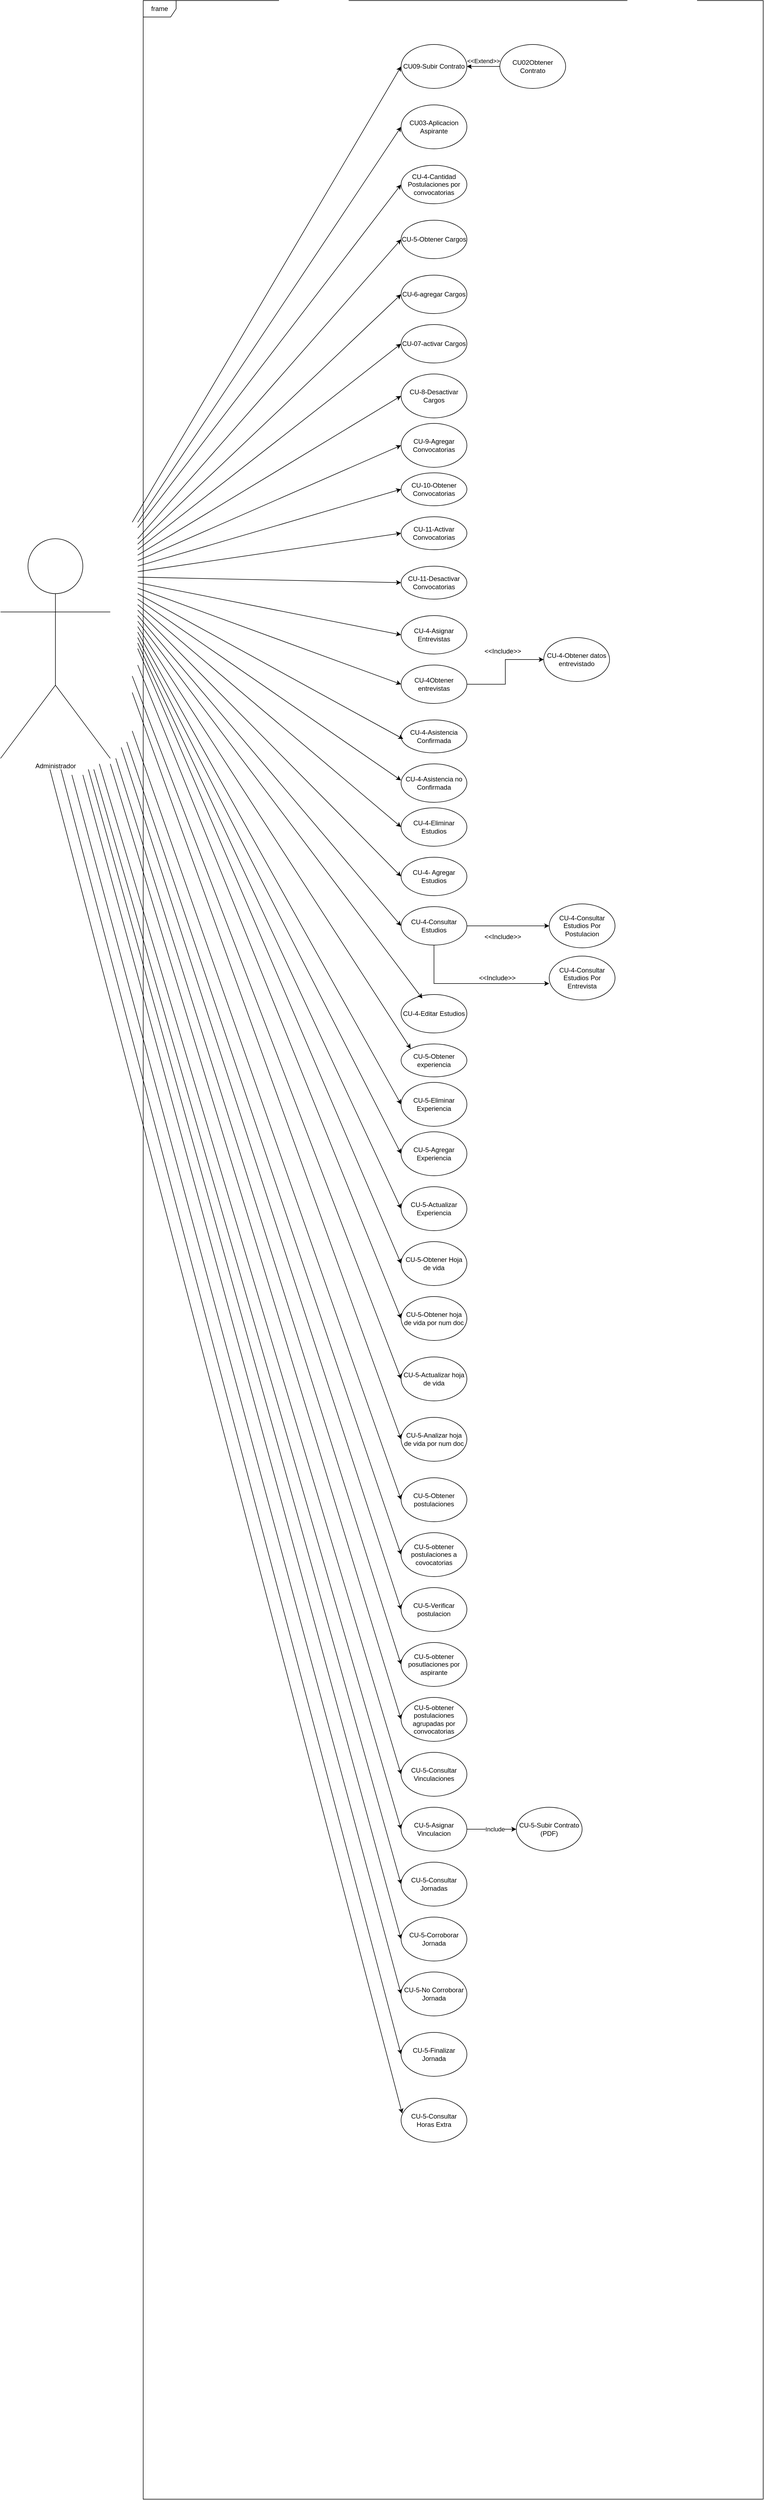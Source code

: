 <mxfile version="27.1.3">
  <diagram name="Page-1" id="wUN6H1lcWO4DdGAX0yAD">
    <mxGraphModel dx="2559" dy="2023" grid="1" gridSize="10" guides="1" tooltips="1" connect="1" arrows="1" fold="1" page="1" pageScale="1" pageWidth="827" pageHeight="1169" math="0" shadow="0">
      <root>
        <mxCell id="0" />
        <mxCell id="1" parent="0" />
        <mxCell id="Hyow0m5JbVgt7_qZ0yXR-1" value="frame" style="shape=umlFrame;whiteSpace=wrap;html=1;pointerEvents=0;" vertex="1" parent="1">
          <mxGeometry x="-80" y="-570" width="1130" height="4550" as="geometry" />
        </mxCell>
        <mxCell id="Hyow0m5JbVgt7_qZ0yXR-2" value="Administrador" style="shape=umlActor;verticalLabelPosition=bottom;verticalAlign=top;html=1;outlineConnect=0;" vertex="1" parent="1">
          <mxGeometry x="-340" y="410" width="200" height="400" as="geometry" />
        </mxCell>
        <mxCell id="Hyow0m5JbVgt7_qZ0yXR-3" value="CU09-Subir Contrato" style="ellipse;whiteSpace=wrap;html=1;" vertex="1" parent="1">
          <mxGeometry x="390" y="-490" width="120" height="80" as="geometry" />
        </mxCell>
        <mxCell id="Hyow0m5JbVgt7_qZ0yXR-4" value="CU03-Aplicacion Aspirante" style="ellipse;whiteSpace=wrap;html=1;" vertex="1" parent="1">
          <mxGeometry x="390" y="-380" width="120" height="80" as="geometry" />
        </mxCell>
        <mxCell id="Hyow0m5JbVgt7_qZ0yXR-5" value="CU-8-Desactivar Cargos" style="ellipse;whiteSpace=wrap;html=1;" vertex="1" parent="1">
          <mxGeometry x="390" y="110" width="120" height="80" as="geometry" />
        </mxCell>
        <mxCell id="Hyow0m5JbVgt7_qZ0yXR-6" value="CU-4-Cantidad Postulaciones por convocatorias" style="ellipse;whiteSpace=wrap;html=1;" vertex="1" parent="1">
          <mxGeometry x="390" y="-270" width="120" height="70" as="geometry" />
        </mxCell>
        <mxCell id="Hyow0m5JbVgt7_qZ0yXR-7" value="CU-4-Asistencia no Confirmada" style="ellipse;whiteSpace=wrap;html=1;" vertex="1" parent="1">
          <mxGeometry x="390" y="820" width="120" height="70" as="geometry" />
        </mxCell>
        <mxCell id="Hyow0m5JbVgt7_qZ0yXR-9" value="CU-4-Eliminar Estudios" style="ellipse;whiteSpace=wrap;html=1;" vertex="1" parent="1">
          <mxGeometry x="390" y="900" width="120" height="70" as="geometry" />
        </mxCell>
        <mxCell id="Hyow0m5JbVgt7_qZ0yXR-10" style="edgeStyle=orthogonalEdgeStyle;rounded=0;orthogonalLoop=1;jettySize=auto;html=1;entryX=0;entryY=0.5;entryDx=0;entryDy=0;" edge="1" parent="1" source="Hyow0m5JbVgt7_qZ0yXR-11" target="Hyow0m5JbVgt7_qZ0yXR-44">
          <mxGeometry relative="1" as="geometry" />
        </mxCell>
        <mxCell id="Hyow0m5JbVgt7_qZ0yXR-11" value="CU-4-Consultar Estudios" style="ellipse;whiteSpace=wrap;html=1;" vertex="1" parent="1">
          <mxGeometry x="390" y="1080" width="120" height="70" as="geometry" />
        </mxCell>
        <mxCell id="Hyow0m5JbVgt7_qZ0yXR-12" value="CU-5-Obtener experiencia" style="ellipse;whiteSpace=wrap;html=1;" vertex="1" parent="1">
          <mxGeometry x="390" y="1330" width="120" height="60" as="geometry" />
        </mxCell>
        <mxCell id="Hyow0m5JbVgt7_qZ0yXR-14" style="edgeStyle=orthogonalEdgeStyle;rounded=0;orthogonalLoop=1;jettySize=auto;html=1;entryX=1;entryY=0.5;entryDx=0;entryDy=0;" edge="1" parent="1" source="Hyow0m5JbVgt7_qZ0yXR-16" target="Hyow0m5JbVgt7_qZ0yXR-3">
          <mxGeometry relative="1" as="geometry" />
        </mxCell>
        <mxCell id="Hyow0m5JbVgt7_qZ0yXR-15" value="&amp;lt;&amp;lt;Extend&amp;gt;&amp;gt;" style="edgeLabel;html=1;align=center;verticalAlign=middle;resizable=0;points=[];" vertex="1" connectable="0" parent="Hyow0m5JbVgt7_qZ0yXR-14">
          <mxGeometry x="-0.004" y="2" relative="1" as="geometry">
            <mxPoint y="-12" as="offset" />
          </mxGeometry>
        </mxCell>
        <mxCell id="Hyow0m5JbVgt7_qZ0yXR-16" value="CU02Obtener Contrato" style="ellipse;whiteSpace=wrap;html=1;" vertex="1" parent="1">
          <mxGeometry x="570" y="-490" width="120" height="80" as="geometry" />
        </mxCell>
        <mxCell id="Hyow0m5JbVgt7_qZ0yXR-17" value="CU-4-Asistencia Confirmada" style="ellipse;whiteSpace=wrap;html=1;" vertex="1" parent="1">
          <mxGeometry x="390" y="740" width="120" height="60" as="geometry" />
        </mxCell>
        <mxCell id="Hyow0m5JbVgt7_qZ0yXR-18" value="CU-4-Editar Estudios" style="ellipse;whiteSpace=wrap;html=1;" vertex="1" parent="1">
          <mxGeometry x="390" y="1240" width="120" height="70" as="geometry" />
        </mxCell>
        <mxCell id="Hyow0m5JbVgt7_qZ0yXR-19" value="CU-4- Agregar Estudios" style="ellipse;whiteSpace=wrap;html=1;" vertex="1" parent="1">
          <mxGeometry x="390" y="990" width="120" height="70" as="geometry" />
        </mxCell>
        <mxCell id="Hyow0m5JbVgt7_qZ0yXR-20" value="" style="endArrow=classic;html=1;rounded=0;entryX=0;entryY=0.5;entryDx=0;entryDy=0;" edge="1" parent="1" target="Hyow0m5JbVgt7_qZ0yXR-3">
          <mxGeometry width="50" height="50" relative="1" as="geometry">
            <mxPoint x="-100" y="380" as="sourcePoint" />
            <mxPoint x="950" y="150" as="targetPoint" />
          </mxGeometry>
        </mxCell>
        <mxCell id="Hyow0m5JbVgt7_qZ0yXR-21" value="" style="endArrow=classic;html=1;rounded=0;entryX=0;entryY=0.5;entryDx=0;entryDy=0;" edge="1" parent="1" target="Hyow0m5JbVgt7_qZ0yXR-4">
          <mxGeometry width="50" height="50" relative="1" as="geometry">
            <mxPoint x="-90" y="380" as="sourcePoint" />
            <mxPoint x="950" y="150" as="targetPoint" />
          </mxGeometry>
        </mxCell>
        <mxCell id="Hyow0m5JbVgt7_qZ0yXR-22" value="" style="endArrow=classic;html=1;rounded=0;entryX=0;entryY=0.5;entryDx=0;entryDy=0;" edge="1" parent="1" target="Hyow0m5JbVgt7_qZ0yXR-33">
          <mxGeometry width="50" height="50" relative="1" as="geometry">
            <mxPoint x="-90" y="410" as="sourcePoint" />
            <mxPoint x="420" y="200" as="targetPoint" />
          </mxGeometry>
        </mxCell>
        <mxCell id="Hyow0m5JbVgt7_qZ0yXR-23" value="" style="endArrow=classic;html=1;rounded=0;entryX=0;entryY=0.5;entryDx=0;entryDy=0;" edge="1" parent="1" target="Hyow0m5JbVgt7_qZ0yXR-6">
          <mxGeometry width="50" height="50" relative="1" as="geometry">
            <mxPoint x="-90" y="390" as="sourcePoint" />
            <mxPoint x="420" y="200" as="targetPoint" />
          </mxGeometry>
        </mxCell>
        <mxCell id="Hyow0m5JbVgt7_qZ0yXR-24" value="" style="endArrow=classic;html=1;rounded=0;entryX=0;entryY=0.5;entryDx=0;entryDy=0;" edge="1" parent="1" target="Hyow0m5JbVgt7_qZ0yXR-34">
          <mxGeometry width="50" height="50" relative="1" as="geometry">
            <mxPoint x="-90" y="420" as="sourcePoint" />
            <mxPoint x="420" y="200" as="targetPoint" />
          </mxGeometry>
        </mxCell>
        <mxCell id="Hyow0m5JbVgt7_qZ0yXR-25" value="" style="endArrow=classic;html=1;rounded=0;entryX=0;entryY=0.5;entryDx=0;entryDy=0;" edge="1" parent="1" target="Hyow0m5JbVgt7_qZ0yXR-35">
          <mxGeometry width="50" height="50" relative="1" as="geometry">
            <mxPoint x="-90" y="430" as="sourcePoint" />
            <mxPoint x="420" y="510" as="targetPoint" />
          </mxGeometry>
        </mxCell>
        <mxCell id="Hyow0m5JbVgt7_qZ0yXR-26" value="" style="endArrow=classic;html=1;rounded=0;entryX=0;entryY=0.5;entryDx=0;entryDy=0;" edge="1" parent="1" target="Hyow0m5JbVgt7_qZ0yXR-36">
          <mxGeometry width="50" height="50" relative="1" as="geometry">
            <mxPoint x="-90" y="450" as="sourcePoint" />
            <mxPoint x="420" y="510" as="targetPoint" />
          </mxGeometry>
        </mxCell>
        <mxCell id="Hyow0m5JbVgt7_qZ0yXR-27" value="" style="endArrow=classic;html=1;rounded=0;entryX=0;entryY=0.5;entryDx=0;entryDy=0;" edge="1" parent="1" target="Hyow0m5JbVgt7_qZ0yXR-5">
          <mxGeometry width="50" height="50" relative="1" as="geometry">
            <mxPoint x="-90" y="440" as="sourcePoint" />
            <mxPoint x="420" y="720" as="targetPoint" />
          </mxGeometry>
        </mxCell>
        <mxCell id="Hyow0m5JbVgt7_qZ0yXR-28" value="" style="endArrow=classic;html=1;rounded=0;entryX=0;entryY=0.5;entryDx=0;entryDy=0;" edge="1" parent="1" target="Hyow0m5JbVgt7_qZ0yXR-37">
          <mxGeometry width="50" height="50" relative="1" as="geometry">
            <mxPoint x="-90" y="460" as="sourcePoint" />
            <mxPoint x="420" y="720" as="targetPoint" />
          </mxGeometry>
        </mxCell>
        <mxCell id="Hyow0m5JbVgt7_qZ0yXR-29" value="" style="endArrow=classic;html=1;rounded=0;entryX=0;entryY=0.5;entryDx=0;entryDy=0;" edge="1" parent="1" target="Hyow0m5JbVgt7_qZ0yXR-38">
          <mxGeometry width="50" height="50" relative="1" as="geometry">
            <mxPoint x="-90" y="470" as="sourcePoint" />
            <mxPoint x="420" y="720" as="targetPoint" />
          </mxGeometry>
        </mxCell>
        <mxCell id="Hyow0m5JbVgt7_qZ0yXR-30" value="" style="endArrow=classic;html=1;rounded=0;entryX=0;entryY=0.5;entryDx=0;entryDy=0;" edge="1" parent="1" target="Hyow0m5JbVgt7_qZ0yXR-41">
          <mxGeometry width="50" height="50" relative="1" as="geometry">
            <mxPoint x="-90" y="480" as="sourcePoint" />
            <mxPoint x="420" y="720" as="targetPoint" />
          </mxGeometry>
        </mxCell>
        <mxCell id="Hyow0m5JbVgt7_qZ0yXR-31" value="" style="endArrow=classic;html=1;rounded=0;entryX=0;entryY=0.5;entryDx=0;entryDy=0;" edge="1" parent="1" target="Hyow0m5JbVgt7_qZ0yXR-46">
          <mxGeometry width="50" height="50" relative="1" as="geometry">
            <mxPoint x="-90" y="490" as="sourcePoint" />
            <mxPoint x="420" y="830" as="targetPoint" />
          </mxGeometry>
        </mxCell>
        <mxCell id="Hyow0m5JbVgt7_qZ0yXR-33" value="CU-5-Obtener Cargos" style="ellipse;whiteSpace=wrap;html=1;" vertex="1" parent="1">
          <mxGeometry x="390" y="-170" width="120" height="70" as="geometry" />
        </mxCell>
        <mxCell id="Hyow0m5JbVgt7_qZ0yXR-34" value="CU-6-agregar Cargos" style="ellipse;whiteSpace=wrap;html=1;" vertex="1" parent="1">
          <mxGeometry x="390" y="-70" width="120" height="70" as="geometry" />
        </mxCell>
        <mxCell id="Hyow0m5JbVgt7_qZ0yXR-35" value="CU-07-activar Cargos" style="ellipse;whiteSpace=wrap;html=1;" vertex="1" parent="1">
          <mxGeometry x="390" y="20" width="120" height="70" as="geometry" />
        </mxCell>
        <mxCell id="Hyow0m5JbVgt7_qZ0yXR-36" value="CU-9-Agregar Convocatorias" style="ellipse;whiteSpace=wrap;html=1;" vertex="1" parent="1">
          <mxGeometry x="390" y="200" width="120" height="80" as="geometry" />
        </mxCell>
        <mxCell id="Hyow0m5JbVgt7_qZ0yXR-37" value="CU-10-Obtener Convocatorias" style="ellipse;whiteSpace=wrap;html=1;" vertex="1" parent="1">
          <mxGeometry x="390" y="290" width="120" height="60" as="geometry" />
        </mxCell>
        <mxCell id="Hyow0m5JbVgt7_qZ0yXR-38" value="CU-11-Activar Convocatorias" style="ellipse;whiteSpace=wrap;html=1;" vertex="1" parent="1">
          <mxGeometry x="390" y="370" width="120" height="60" as="geometry" />
        </mxCell>
        <mxCell id="Hyow0m5JbVgt7_qZ0yXR-39" style="edgeStyle=orthogonalEdgeStyle;rounded=0;orthogonalLoop=1;jettySize=auto;html=1;" edge="1" parent="1" source="Hyow0m5JbVgt7_qZ0yXR-40" target="Hyow0m5JbVgt7_qZ0yXR-42">
          <mxGeometry relative="1" as="geometry" />
        </mxCell>
        <mxCell id="Hyow0m5JbVgt7_qZ0yXR-40" value="CU-4Obtener entrevistas" style="ellipse;whiteSpace=wrap;html=1;" vertex="1" parent="1">
          <mxGeometry x="390" y="640" width="120" height="70" as="geometry" />
        </mxCell>
        <mxCell id="Hyow0m5JbVgt7_qZ0yXR-41" value="CU-11-Desactivar Convocatorias" style="ellipse;whiteSpace=wrap;html=1;" vertex="1" parent="1">
          <mxGeometry x="390" y="460" width="120" height="60" as="geometry" />
        </mxCell>
        <mxCell id="Hyow0m5JbVgt7_qZ0yXR-42" value="CU-4-Obtener datos entrevistado" style="ellipse;whiteSpace=wrap;html=1;" vertex="1" parent="1">
          <mxGeometry x="650" y="590" width="120" height="80" as="geometry" />
        </mxCell>
        <mxCell id="Hyow0m5JbVgt7_qZ0yXR-43" value="&amp;lt;&amp;lt;Include&amp;gt;&amp;gt;" style="text;html=1;align=center;verticalAlign=middle;resizable=0;points=[];autosize=1;strokeColor=none;fillColor=none;" vertex="1" parent="1">
          <mxGeometry x="530" y="600" width="90" height="30" as="geometry" />
        </mxCell>
        <mxCell id="Hyow0m5JbVgt7_qZ0yXR-44" value="CU-4-Consultar Estudios Por Postulacion" style="ellipse;whiteSpace=wrap;html=1;" vertex="1" parent="1">
          <mxGeometry x="660" y="1075" width="120" height="80" as="geometry" />
        </mxCell>
        <mxCell id="Hyow0m5JbVgt7_qZ0yXR-45" value="CU-4-Consultar Estudios Por Entrevista" style="ellipse;whiteSpace=wrap;html=1;" vertex="1" parent="1">
          <mxGeometry x="660" y="1170" width="120" height="80" as="geometry" />
        </mxCell>
        <mxCell id="Hyow0m5JbVgt7_qZ0yXR-46" value="CU-4-Asignar Entrevistas" style="ellipse;whiteSpace=wrap;html=1;" vertex="1" parent="1">
          <mxGeometry x="390" y="550" width="120" height="70" as="geometry" />
        </mxCell>
        <mxCell id="Hyow0m5JbVgt7_qZ0yXR-47" value="&amp;lt;&amp;lt;Include&amp;gt;&amp;gt;" style="text;html=1;align=center;verticalAlign=middle;resizable=0;points=[];autosize=1;strokeColor=none;fillColor=none;" vertex="1" parent="1">
          <mxGeometry x="530" y="1120" width="90" height="30" as="geometry" />
        </mxCell>
        <mxCell id="Hyow0m5JbVgt7_qZ0yXR-48" style="edgeStyle=orthogonalEdgeStyle;rounded=0;orthogonalLoop=1;jettySize=auto;html=1;entryX=0;entryY=0.625;entryDx=0;entryDy=0;entryPerimeter=0;" edge="1" parent="1" source="Hyow0m5JbVgt7_qZ0yXR-11" target="Hyow0m5JbVgt7_qZ0yXR-45">
          <mxGeometry relative="1" as="geometry">
            <Array as="points">
              <mxPoint x="450" y="1220" />
            </Array>
          </mxGeometry>
        </mxCell>
        <mxCell id="Hyow0m5JbVgt7_qZ0yXR-49" value="&amp;lt;&amp;lt;Include&amp;gt;&amp;gt;" style="text;html=1;align=center;verticalAlign=middle;resizable=0;points=[];autosize=1;strokeColor=none;fillColor=none;" vertex="1" parent="1">
          <mxGeometry x="520" y="1195" width="90" height="30" as="geometry" />
        </mxCell>
        <mxCell id="Hyow0m5JbVgt7_qZ0yXR-50" value="CU-5-Eliminar Experiencia" style="ellipse;whiteSpace=wrap;html=1;" vertex="1" parent="1">
          <mxGeometry x="390" y="1400" width="120" height="80" as="geometry" />
        </mxCell>
        <mxCell id="Hyow0m5JbVgt7_qZ0yXR-51" value="CU-5-Agregar Experiencia" style="ellipse;whiteSpace=wrap;html=1;" vertex="1" parent="1">
          <mxGeometry x="390" y="1490" width="120" height="80" as="geometry" />
        </mxCell>
        <mxCell id="Hyow0m5JbVgt7_qZ0yXR-52" value="CU-5-Actualizar Experiencia" style="ellipse;whiteSpace=wrap;html=1;" vertex="1" parent="1">
          <mxGeometry x="390" y="1590" width="120" height="80" as="geometry" />
        </mxCell>
        <mxCell id="Hyow0m5JbVgt7_qZ0yXR-53" value="CU-5-Obtener Hoja de vida" style="ellipse;whiteSpace=wrap;html=1;" vertex="1" parent="1">
          <mxGeometry x="390" y="1690" width="120" height="80" as="geometry" />
        </mxCell>
        <mxCell id="Hyow0m5JbVgt7_qZ0yXR-54" value="CU-5-Obtener hoja de vida por num doc" style="ellipse;whiteSpace=wrap;html=1;" vertex="1" parent="1">
          <mxGeometry x="390" y="1790" width="120" height="80" as="geometry" />
        </mxCell>
        <mxCell id="Hyow0m5JbVgt7_qZ0yXR-55" value="CU-5-Actualizar hoja de vida" style="ellipse;whiteSpace=wrap;html=1;" vertex="1" parent="1">
          <mxGeometry x="390" y="1900" width="120" height="80" as="geometry" />
        </mxCell>
        <mxCell id="Hyow0m5JbVgt7_qZ0yXR-56" value="CU-5-Analizar hoja de vida por num doc" style="ellipse;whiteSpace=wrap;html=1;" vertex="1" parent="1">
          <mxGeometry x="390" y="2010" width="120" height="80" as="geometry" />
        </mxCell>
        <mxCell id="Hyow0m5JbVgt7_qZ0yXR-57" value="CU-5-Obtener postulaciones" style="ellipse;whiteSpace=wrap;html=1;" vertex="1" parent="1">
          <mxGeometry x="390" y="2120" width="120" height="80" as="geometry" />
        </mxCell>
        <mxCell id="Hyow0m5JbVgt7_qZ0yXR-58" value="CU-5-obtener postulaciones a covocatorias" style="ellipse;whiteSpace=wrap;html=1;" vertex="1" parent="1">
          <mxGeometry x="390" y="2220" width="120" height="80" as="geometry" />
        </mxCell>
        <mxCell id="Hyow0m5JbVgt7_qZ0yXR-59" value="CU-5-Verificar postulacion" style="ellipse;whiteSpace=wrap;html=1;" vertex="1" parent="1">
          <mxGeometry x="390" y="2320" width="120" height="80" as="geometry" />
        </mxCell>
        <mxCell id="Hyow0m5JbVgt7_qZ0yXR-60" value="CU-5-obtener posutlaciones por aspirante" style="ellipse;whiteSpace=wrap;html=1;" vertex="1" parent="1">
          <mxGeometry x="390" y="2420" width="120" height="80" as="geometry" />
        </mxCell>
        <mxCell id="Hyow0m5JbVgt7_qZ0yXR-61" value="CU-5-obtener postulaciones agrupadas por convocatorias" style="ellipse;whiteSpace=wrap;html=1;" vertex="1" parent="1">
          <mxGeometry x="390" y="2520" width="120" height="80" as="geometry" />
        </mxCell>
        <mxCell id="Hyow0m5JbVgt7_qZ0yXR-62" value="CU-5-Consultar Vinculaciones" style="ellipse;whiteSpace=wrap;html=1;" vertex="1" parent="1">
          <mxGeometry x="390" y="2620" width="120" height="80" as="geometry" />
        </mxCell>
        <mxCell id="Hyow0m5JbVgt7_qZ0yXR-63" style="edgeStyle=orthogonalEdgeStyle;rounded=0;orthogonalLoop=1;jettySize=auto;html=1;" edge="1" parent="1" source="Hyow0m5JbVgt7_qZ0yXR-65" target="Hyow0m5JbVgt7_qZ0yXR-66">
          <mxGeometry relative="1" as="geometry" />
        </mxCell>
        <mxCell id="Hyow0m5JbVgt7_qZ0yXR-64" value="Include" style="edgeLabel;html=1;align=center;verticalAlign=middle;resizable=0;points=[];" vertex="1" connectable="0" parent="Hyow0m5JbVgt7_qZ0yXR-63">
          <mxGeometry x="0.127" relative="1" as="geometry">
            <mxPoint as="offset" />
          </mxGeometry>
        </mxCell>
        <mxCell id="Hyow0m5JbVgt7_qZ0yXR-65" value="CU-5-Asignar Vinculacion" style="ellipse;whiteSpace=wrap;html=1;" vertex="1" parent="1">
          <mxGeometry x="390" y="2720" width="120" height="80" as="geometry" />
        </mxCell>
        <mxCell id="Hyow0m5JbVgt7_qZ0yXR-66" value="CU-5-Subir Contrato (PDF)" style="ellipse;whiteSpace=wrap;html=1;" vertex="1" parent="1">
          <mxGeometry x="600" y="2720" width="120" height="80" as="geometry" />
        </mxCell>
        <mxCell id="Hyow0m5JbVgt7_qZ0yXR-67" value="CU-5-Consultar Jornadas" style="ellipse;whiteSpace=wrap;html=1;" vertex="1" parent="1">
          <mxGeometry x="390" y="2820" width="120" height="80" as="geometry" />
        </mxCell>
        <mxCell id="Hyow0m5JbVgt7_qZ0yXR-68" value="CU-5-Corroborar Jornada" style="ellipse;whiteSpace=wrap;html=1;" vertex="1" parent="1">
          <mxGeometry x="390" y="2920" width="120" height="80" as="geometry" />
        </mxCell>
        <mxCell id="Hyow0m5JbVgt7_qZ0yXR-69" value="CU-5-No Corroborar Jornada" style="ellipse;whiteSpace=wrap;html=1;" vertex="1" parent="1">
          <mxGeometry x="390" y="3020" width="120" height="80" as="geometry" />
        </mxCell>
        <mxCell id="Hyow0m5JbVgt7_qZ0yXR-70" value="CU-5-Finalizar Jornada" style="ellipse;whiteSpace=wrap;html=1;" vertex="1" parent="1">
          <mxGeometry x="390" y="3130" width="120" height="80" as="geometry" />
        </mxCell>
        <mxCell id="Hyow0m5JbVgt7_qZ0yXR-71" value="CU-5-Consultar Horas Extra" style="ellipse;whiteSpace=wrap;html=1;" vertex="1" parent="1">
          <mxGeometry x="390" y="3250" width="120" height="80" as="geometry" />
        </mxCell>
        <mxCell id="Hyow0m5JbVgt7_qZ0yXR-82" value="" style="endArrow=classic;html=1;rounded=0;entryX=0;entryY=0.5;entryDx=0;entryDy=0;" edge="1" parent="1" target="Hyow0m5JbVgt7_qZ0yXR-40">
          <mxGeometry width="50" height="50" relative="1" as="geometry">
            <mxPoint x="-90" y="500" as="sourcePoint" />
            <mxPoint x="300" y="690" as="targetPoint" />
          </mxGeometry>
        </mxCell>
        <mxCell id="Hyow0m5JbVgt7_qZ0yXR-83" value="" style="endArrow=classic;html=1;rounded=0;entryX=0.033;entryY=0.578;entryDx=0;entryDy=0;entryPerimeter=0;" edge="1" parent="1" target="Hyow0m5JbVgt7_qZ0yXR-17">
          <mxGeometry width="50" height="50" relative="1" as="geometry">
            <mxPoint x="-90" y="510" as="sourcePoint" />
            <mxPoint x="300" y="690" as="targetPoint" />
          </mxGeometry>
        </mxCell>
        <mxCell id="Hyow0m5JbVgt7_qZ0yXR-84" value="" style="endArrow=classic;html=1;rounded=0;entryX=0;entryY=0.429;entryDx=0;entryDy=0;entryPerimeter=0;" edge="1" parent="1" target="Hyow0m5JbVgt7_qZ0yXR-7">
          <mxGeometry width="50" height="50" relative="1" as="geometry">
            <mxPoint x="-90" y="520" as="sourcePoint" />
            <mxPoint x="300" y="690" as="targetPoint" />
          </mxGeometry>
        </mxCell>
        <mxCell id="Hyow0m5JbVgt7_qZ0yXR-85" value="" style="endArrow=classic;html=1;rounded=0;entryX=0;entryY=0.5;entryDx=0;entryDy=0;" edge="1" parent="1" target="Hyow0m5JbVgt7_qZ0yXR-9">
          <mxGeometry width="50" height="50" relative="1" as="geometry">
            <mxPoint x="-90" y="530" as="sourcePoint" />
            <mxPoint x="750" y="1070" as="targetPoint" />
          </mxGeometry>
        </mxCell>
        <mxCell id="Hyow0m5JbVgt7_qZ0yXR-86" value="" style="endArrow=classic;html=1;rounded=0;entryX=0;entryY=0.5;entryDx=0;entryDy=0;" edge="1" parent="1" target="Hyow0m5JbVgt7_qZ0yXR-19">
          <mxGeometry width="50" height="50" relative="1" as="geometry">
            <mxPoint x="-90" y="540" as="sourcePoint" />
            <mxPoint x="750" y="1070" as="targetPoint" />
          </mxGeometry>
        </mxCell>
        <mxCell id="Hyow0m5JbVgt7_qZ0yXR-87" value="" style="endArrow=classic;html=1;rounded=0;entryX=0;entryY=0.5;entryDx=0;entryDy=0;" edge="1" parent="1" target="Hyow0m5JbVgt7_qZ0yXR-11">
          <mxGeometry width="50" height="50" relative="1" as="geometry">
            <mxPoint x="-90" y="550" as="sourcePoint" />
            <mxPoint x="510" y="890" as="targetPoint" />
          </mxGeometry>
        </mxCell>
        <mxCell id="Hyow0m5JbVgt7_qZ0yXR-88" value="" style="endArrow=classic;html=1;rounded=0;entryX=0.323;entryY=0.103;entryDx=0;entryDy=0;entryPerimeter=0;" edge="1" parent="1" target="Hyow0m5JbVgt7_qZ0yXR-18">
          <mxGeometry width="50" height="50" relative="1" as="geometry">
            <mxPoint x="-90" y="560" as="sourcePoint" />
            <mxPoint x="510" y="890" as="targetPoint" />
          </mxGeometry>
        </mxCell>
        <mxCell id="Hyow0m5JbVgt7_qZ0yXR-89" value="" style="endArrow=classic;html=1;rounded=0;entryX=0;entryY=0;entryDx=0;entryDy=0;" edge="1" parent="1" target="Hyow0m5JbVgt7_qZ0yXR-12">
          <mxGeometry width="50" height="50" relative="1" as="geometry">
            <mxPoint x="-90" y="570" as="sourcePoint" />
            <mxPoint x="510" y="890" as="targetPoint" />
          </mxGeometry>
        </mxCell>
        <mxCell id="Hyow0m5JbVgt7_qZ0yXR-90" value="" style="endArrow=classic;html=1;rounded=0;entryX=0;entryY=0.5;entryDx=0;entryDy=0;" edge="1" parent="1" target="Hyow0m5JbVgt7_qZ0yXR-50">
          <mxGeometry width="50" height="50" relative="1" as="geometry">
            <mxPoint x="-90" y="580" as="sourcePoint" />
            <mxPoint x="360" y="1020" as="targetPoint" />
          </mxGeometry>
        </mxCell>
        <mxCell id="Hyow0m5JbVgt7_qZ0yXR-91" value="" style="endArrow=classic;html=1;rounded=0;entryX=0;entryY=0.5;entryDx=0;entryDy=0;" edge="1" parent="1" target="Hyow0m5JbVgt7_qZ0yXR-51">
          <mxGeometry width="50" height="50" relative="1" as="geometry">
            <mxPoint x="-90" y="590" as="sourcePoint" />
            <mxPoint x="180.0" y="1580" as="targetPoint" />
          </mxGeometry>
        </mxCell>
        <mxCell id="Hyow0m5JbVgt7_qZ0yXR-92" value="" style="endArrow=classic;html=1;rounded=0;entryX=0;entryY=0.5;entryDx=0;entryDy=0;" edge="1" parent="1" target="Hyow0m5JbVgt7_qZ0yXR-52">
          <mxGeometry width="50" height="50" relative="1" as="geometry">
            <mxPoint x="-90" y="600" as="sourcePoint" />
            <mxPoint x="360" y="1520" as="targetPoint" />
          </mxGeometry>
        </mxCell>
        <mxCell id="Hyow0m5JbVgt7_qZ0yXR-93" value="" style="endArrow=classic;html=1;rounded=0;entryX=0;entryY=0.5;entryDx=0;entryDy=0;" edge="1" parent="1" target="Hyow0m5JbVgt7_qZ0yXR-53">
          <mxGeometry width="50" height="50" relative="1" as="geometry">
            <mxPoint x="-90" y="610" as="sourcePoint" />
            <mxPoint x="360" y="1520" as="targetPoint" />
          </mxGeometry>
        </mxCell>
        <mxCell id="Hyow0m5JbVgt7_qZ0yXR-94" value="" style="endArrow=classic;html=1;rounded=0;entryX=0;entryY=0.5;entryDx=0;entryDy=0;" edge="1" parent="1" target="Hyow0m5JbVgt7_qZ0yXR-54">
          <mxGeometry width="50" height="50" relative="1" as="geometry">
            <mxPoint x="-90" y="640" as="sourcePoint" />
            <mxPoint x="360" y="1420" as="targetPoint" />
          </mxGeometry>
        </mxCell>
        <mxCell id="Hyow0m5JbVgt7_qZ0yXR-95" value="" style="endArrow=classic;html=1;rounded=0;entryX=0;entryY=0.5;entryDx=0;entryDy=0;" edge="1" parent="1" target="Hyow0m5JbVgt7_qZ0yXR-55">
          <mxGeometry width="50" height="50" relative="1" as="geometry">
            <mxPoint x="-100" y="660" as="sourcePoint" />
            <mxPoint x="360" y="1620" as="targetPoint" />
          </mxGeometry>
        </mxCell>
        <mxCell id="Hyow0m5JbVgt7_qZ0yXR-96" value="" style="endArrow=classic;html=1;rounded=0;entryX=0;entryY=0.5;entryDx=0;entryDy=0;" edge="1" parent="1" target="Hyow0m5JbVgt7_qZ0yXR-56">
          <mxGeometry width="50" height="50" relative="1" as="geometry">
            <mxPoint x="-100" y="690" as="sourcePoint" />
            <mxPoint x="360" y="2020" as="targetPoint" />
          </mxGeometry>
        </mxCell>
        <mxCell id="Hyow0m5JbVgt7_qZ0yXR-97" value="" style="endArrow=classic;html=1;rounded=0;entryX=0;entryY=0.5;entryDx=0;entryDy=0;" edge="1" parent="1" target="Hyow0m5JbVgt7_qZ0yXR-57">
          <mxGeometry width="50" height="50" relative="1" as="geometry">
            <mxPoint x="-100" y="760" as="sourcePoint" />
            <mxPoint x="390" y="1920" as="targetPoint" />
          </mxGeometry>
        </mxCell>
        <mxCell id="Hyow0m5JbVgt7_qZ0yXR-98" value="" style="endArrow=classic;html=1;rounded=0;entryX=0;entryY=0.5;entryDx=0;entryDy=0;" edge="1" parent="1" target="Hyow0m5JbVgt7_qZ0yXR-58">
          <mxGeometry width="50" height="50" relative="1" as="geometry">
            <mxPoint x="-110" y="780" as="sourcePoint" />
            <mxPoint x="390" y="2220" as="targetPoint" />
          </mxGeometry>
        </mxCell>
        <mxCell id="Hyow0m5JbVgt7_qZ0yXR-99" value="" style="endArrow=classic;html=1;rounded=0;entryX=0;entryY=0.5;entryDx=0;entryDy=0;" edge="1" parent="1" target="Hyow0m5JbVgt7_qZ0yXR-59">
          <mxGeometry width="50" height="50" relative="1" as="geometry">
            <mxPoint x="-120" y="790" as="sourcePoint" />
            <mxPoint x="390" y="2220" as="targetPoint" />
          </mxGeometry>
        </mxCell>
        <mxCell id="Hyow0m5JbVgt7_qZ0yXR-100" value="" style="endArrow=classic;html=1;rounded=0;entryX=0;entryY=0.5;entryDx=0;entryDy=0;" edge="1" parent="1" target="Hyow0m5JbVgt7_qZ0yXR-60">
          <mxGeometry width="50" height="50" relative="1" as="geometry">
            <mxPoint x="-130" y="810" as="sourcePoint" />
            <mxPoint x="390" y="2420" as="targetPoint" />
          </mxGeometry>
        </mxCell>
        <mxCell id="Hyow0m5JbVgt7_qZ0yXR-101" value="" style="endArrow=classic;html=1;rounded=0;entryX=0;entryY=0.5;entryDx=0;entryDy=0;" edge="1" parent="1" target="Hyow0m5JbVgt7_qZ0yXR-61">
          <mxGeometry width="50" height="50" relative="1" as="geometry">
            <mxPoint x="-140" y="820" as="sourcePoint" />
            <mxPoint x="390" y="2220" as="targetPoint" />
          </mxGeometry>
        </mxCell>
        <mxCell id="Hyow0m5JbVgt7_qZ0yXR-102" value="" style="endArrow=classic;html=1;rounded=0;entryX=0;entryY=0.5;entryDx=0;entryDy=0;" edge="1" parent="1" target="Hyow0m5JbVgt7_qZ0yXR-62">
          <mxGeometry width="50" height="50" relative="1" as="geometry">
            <mxPoint x="-160" y="820" as="sourcePoint" />
            <mxPoint x="390" y="2720" as="targetPoint" />
          </mxGeometry>
        </mxCell>
        <mxCell id="Hyow0m5JbVgt7_qZ0yXR-103" value="" style="endArrow=classic;html=1;rounded=0;entryX=0;entryY=0.5;entryDx=0;entryDy=0;" edge="1" parent="1" target="Hyow0m5JbVgt7_qZ0yXR-65">
          <mxGeometry width="50" height="50" relative="1" as="geometry">
            <mxPoint x="-170" y="830" as="sourcePoint" />
            <mxPoint x="390" y="2720" as="targetPoint" />
          </mxGeometry>
        </mxCell>
        <mxCell id="Hyow0m5JbVgt7_qZ0yXR-104" value="" style="endArrow=classic;html=1;rounded=0;entryX=0;entryY=0.5;entryDx=0;entryDy=0;" edge="1" parent="1" target="Hyow0m5JbVgt7_qZ0yXR-67">
          <mxGeometry width="50" height="50" relative="1" as="geometry">
            <mxPoint x="-180" y="830" as="sourcePoint" />
            <mxPoint x="390" y="2320" as="targetPoint" />
          </mxGeometry>
        </mxCell>
        <mxCell id="Hyow0m5JbVgt7_qZ0yXR-105" value="" style="endArrow=classic;html=1;rounded=0;entryX=0;entryY=0.5;entryDx=0;entryDy=0;" edge="1" parent="1" target="Hyow0m5JbVgt7_qZ0yXR-68">
          <mxGeometry width="50" height="50" relative="1" as="geometry">
            <mxPoint x="-190" y="840" as="sourcePoint" />
            <mxPoint x="390" y="3120" as="targetPoint" />
          </mxGeometry>
        </mxCell>
        <mxCell id="Hyow0m5JbVgt7_qZ0yXR-106" value="" style="endArrow=classic;html=1;rounded=0;entryX=0;entryY=0.5;entryDx=0;entryDy=0;" edge="1" parent="1" target="Hyow0m5JbVgt7_qZ0yXR-69">
          <mxGeometry width="50" height="50" relative="1" as="geometry">
            <mxPoint x="-210" y="840" as="sourcePoint" />
            <mxPoint x="390" y="2820" as="targetPoint" />
          </mxGeometry>
        </mxCell>
        <mxCell id="Hyow0m5JbVgt7_qZ0yXR-107" value="" style="endArrow=classic;html=1;rounded=0;entryX=0;entryY=0.5;entryDx=0;entryDy=0;" edge="1" parent="1" target="Hyow0m5JbVgt7_qZ0yXR-70">
          <mxGeometry width="50" height="50" relative="1" as="geometry">
            <mxPoint x="-230" y="830" as="sourcePoint" />
            <mxPoint x="390" y="3120" as="targetPoint" />
          </mxGeometry>
        </mxCell>
        <mxCell id="Hyow0m5JbVgt7_qZ0yXR-108" value="" style="endArrow=classic;html=1;rounded=0;entryX=0.017;entryY=0.344;entryDx=0;entryDy=0;entryPerimeter=0;" edge="1" parent="1" target="Hyow0m5JbVgt7_qZ0yXR-71">
          <mxGeometry width="50" height="50" relative="1" as="geometry">
            <mxPoint x="-250" y="830" as="sourcePoint" />
            <mxPoint x="390" y="3220" as="targetPoint" />
          </mxGeometry>
        </mxCell>
      </root>
    </mxGraphModel>
  </diagram>
</mxfile>
